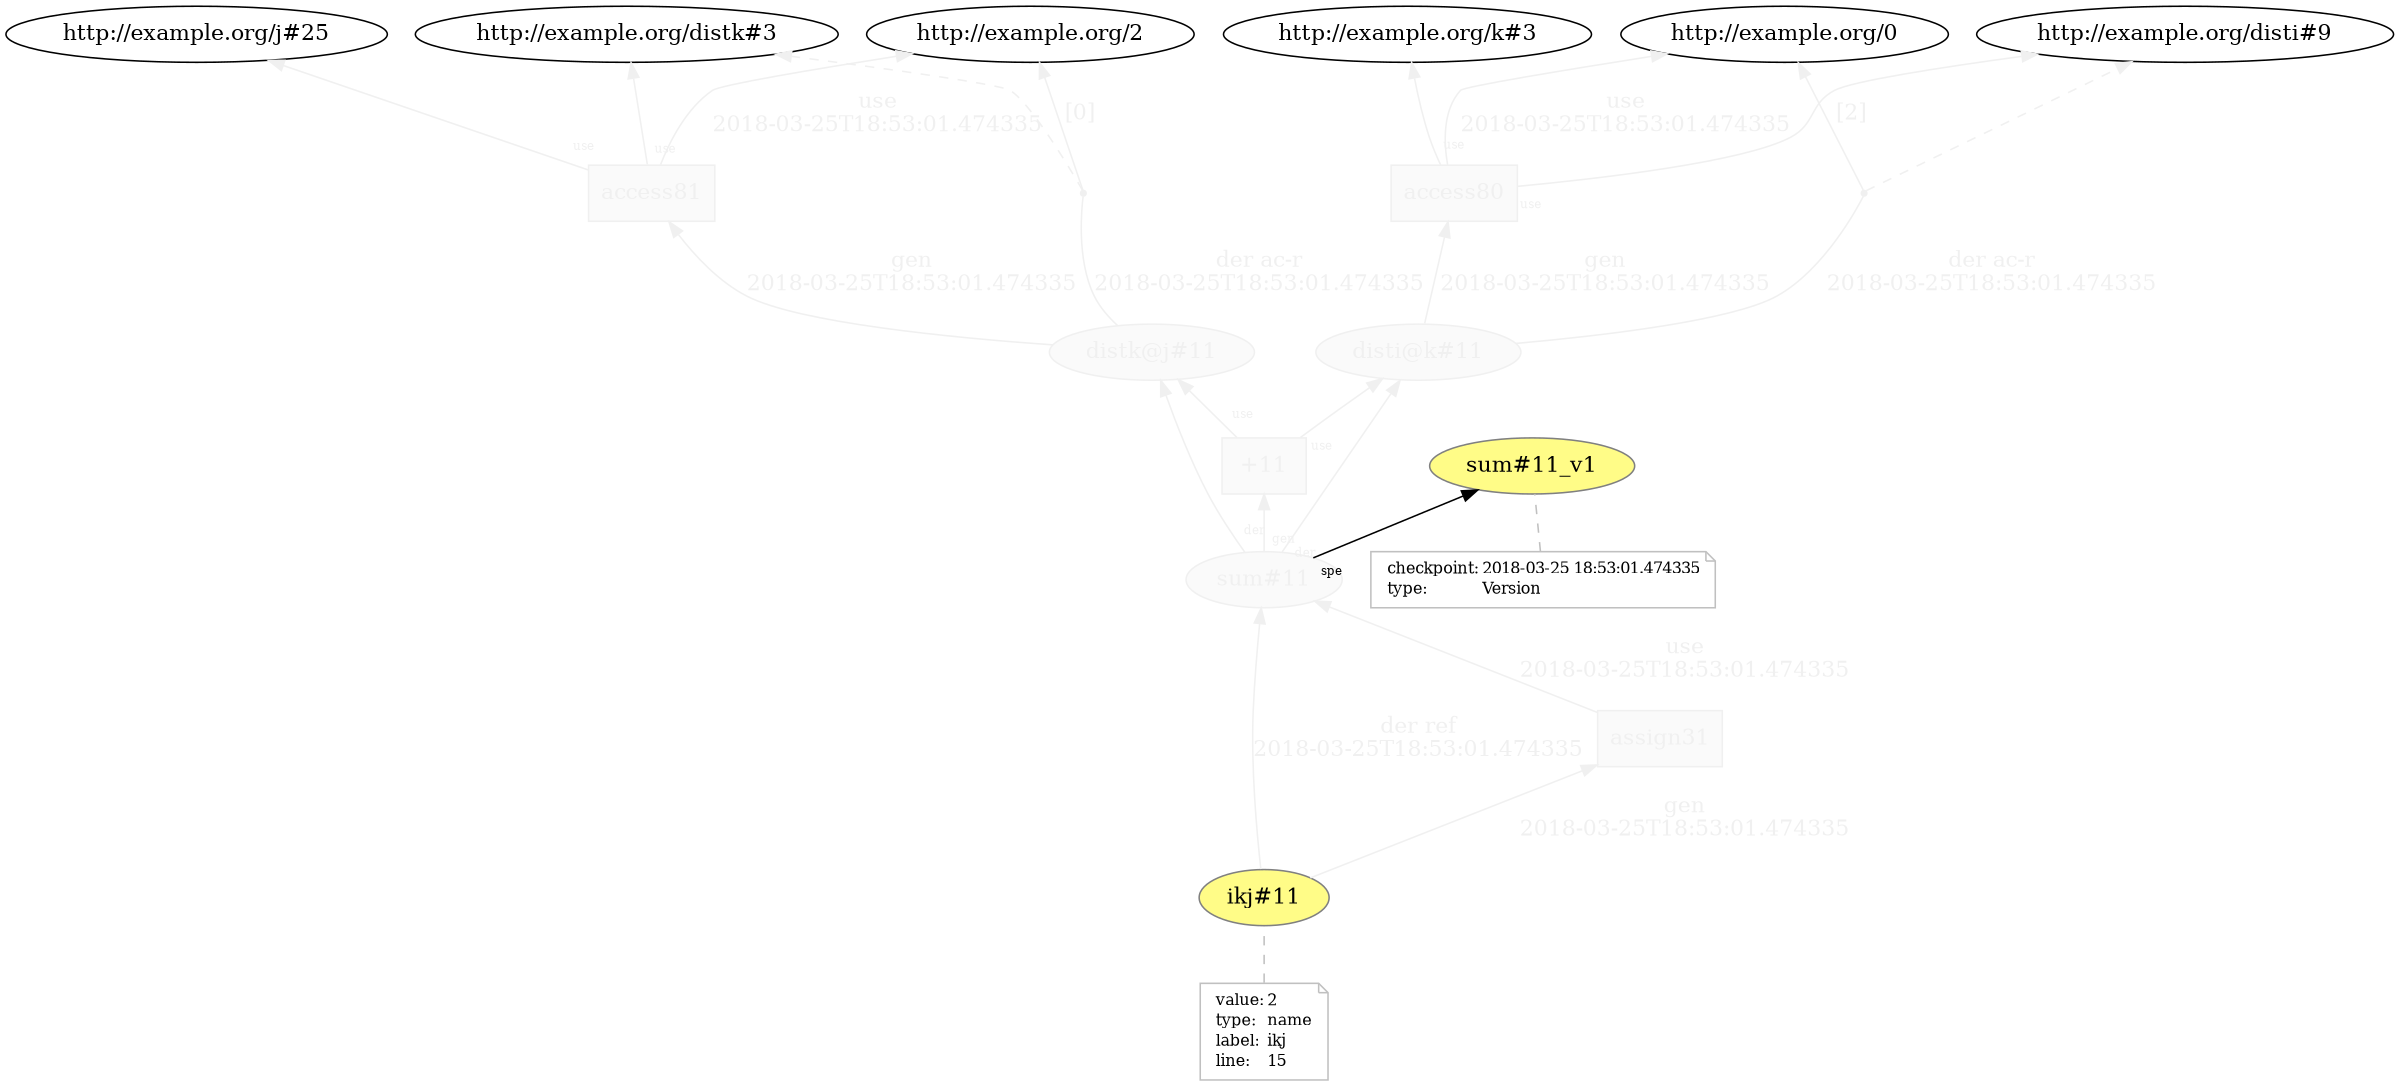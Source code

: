 digraph "PROV" { size="16,12"; rankdir="BT";
"http://example.org/disti@k#11" [fillcolor="#FAFAFA",color="#F0F0F0",style="filled",fontcolor="#F0F0F0",label="disti@k#11",URL="http://example.org/disti@k#11"]
"http://example.org/access80" [fillcolor="#FAFAFA",color="#F0F0F0",shape="polygon",sides="4",style="filled",fontcolor="#F0F0F0",label="access80",URL="http://example.org/access80"]
"bn0" [shape="point",label="",fontcolor="#F0F0F0",color="#F0F0F0"]
"http://example.org/disti@k#11" -> "bn0" [fontsize="14",distance="1.5",angle="60.0",rotation="20",label="der ac-r
2018-03-25T18:53:01.474335",arrowhead="none",fontcolor="#F0F0F0",color="#F0F0F0"]
"bn0" -> "http://example.org/disti#9" [style="dashed",fontcolor="#F0F0F0",color="#F0F0F0"]
"bn0" -> "http://example.org/0" [fontsize="14",distance="1.5",angle="60.0",rotation="20",label="[2]",fontcolor="#F0F0F0",color="#F0F0F0"]
"http://example.org/access80" -> "http://example.org/disti#9" [labelfontsize="8",labeldistance="1.5",labelangle="60.0",rotation="20",taillabel="use",fontcolor="#F0F0F0",color="#F0F0F0"]
"http://example.org/access80" -> "http://example.org/k#3" [labelfontsize="8",labeldistance="1.5",labelangle="60.0",rotation="20",taillabel="use",fontcolor="#F0F0F0",color="#F0F0F0"]
"http://example.org/distk@j#11" [fillcolor="#FAFAFA",color="#F0F0F0",style="filled",fontcolor="#F0F0F0",label="distk@j#11",URL="http://example.org/distk@j#11"]
"http://example.org/access81" [fillcolor="#FAFAFA",color="#F0F0F0",shape="polygon",sides="4",style="filled",fontcolor="#F0F0F0",label="access81",URL="http://example.org/access81"]
"bn1" [shape="point",label="",fontcolor="#F0F0F0",color="#F0F0F0"]
"http://example.org/distk@j#11" -> "bn1" [fontsize="14",distance="1.5",angle="60.0",rotation="20",label="der ac-r
2018-03-25T18:53:01.474335",arrowhead="none",fontcolor="#F0F0F0",color="#F0F0F0"]
"bn1" -> "http://example.org/distk#3" [style="dashed",fontcolor="#F0F0F0",color="#F0F0F0"]
"bn1" -> "http://example.org/2" [fontsize="14",distance="1.5",angle="60.0",rotation="20",label="[0]",fontcolor="#F0F0F0",color="#F0F0F0"]
"http://example.org/access81" -> "http://example.org/distk#3" [labelfontsize="8",labeldistance="1.5",labelangle="60.0",rotation="20",taillabel="use",fontcolor="#F0F0F0",color="#F0F0F0"]
"http://example.org/access81" -> "http://example.org/j#25" [labelfontsize="8",labeldistance="1.5",labelangle="60.0",rotation="20",taillabel="use",fontcolor="#F0F0F0",color="#F0F0F0"]
"http://example.org/sum#11" [fillcolor="#FAFAFA",color="#F0F0F0",style="filled",fontcolor="#F0F0F0",label="sum#11",URL="http://example.org/sum#11"]
"http://example.org/sum#11_v1" [fillcolor="#FFFC87",color="#808080",style="filled",label="sum#11_v1",URL="http://example.org/sum#11_v1"]
"http://example.org/sum#11_v1-attrs" [color="gray",shape="note",fontsize="10",fontcolor="black",label=<<TABLE cellpadding="0" border="0">
	<TR>
	    <TD align="left">checkpoint:</TD>
	    <TD align="left">2018-03-25 18:53:01.474335</TD>
	</TR>
	<TR>
	    <TD align="left">type:</TD>
	    <TD align="left">Version</TD>
	</TR>
</TABLE>>]
"http://example.org/sum#11_v1-attrs" -> "http://example.org/sum#11_v1" [color="gray",style="dashed",arrowhead="none"]
"http://example.org/sum#11" -> "http://example.org/sum#11_v1" [labelfontsize="8",labeldistance="1.5",labelangle="60.0",rotation="20",taillabel="spe"]
"http://example.org/+11" [fillcolor="#FAFAFA",color="#F0F0F0",shape="polygon",sides="4",style="filled",fontcolor="#F0F0F0",label="+11",URL="http://example.org/+11"]
"http://example.org/sum#11" -> "http://example.org/disti@k#11" [labelfontsize="8",labeldistance="1.5",labelangle="60.0",rotation="20",taillabel="der",fontcolor="#F0F0F0",color="#F0F0F0"]
"http://example.org/sum#11" -> "http://example.org/distk@j#11" [labelfontsize="8",labeldistance="1.5",labelangle="60.0",rotation="20",taillabel="der",fontcolor="#F0F0F0",color="#F0F0F0"]
"http://example.org/ikj#11" [fillcolor="#FFFC87",color="#808080",style="filled",label="ikj#11",URL="http://example.org/ikj#11"]
"http://example.org/ikj#11-attrs" [color="gray",shape="note",fontsize="10",fontcolor="black",label=<<TABLE cellpadding="0" border="0">
	<TR>
	    <TD align="left">value:</TD>
	    <TD align="left">2</TD>
	</TR>
	<TR>
	    <TD align="left">type:</TD>
	    <TD align="left">name</TD>
	</TR>
	<TR>
	    <TD align="left">label:</TD>
	    <TD align="left">ikj</TD>
	</TR>
	<TR>
	    <TD align="left">line:</TD>
	    <TD align="left">15</TD>
	</TR>
</TABLE>>]
"http://example.org/ikj#11-attrs" -> "http://example.org/ikj#11" [color="gray",style="dashed",arrowhead="none"]
"http://example.org/assign31" [fillcolor="#FAFAFA",color="#F0F0F0",shape="polygon",sides="4",style="filled",fontcolor="#F0F0F0",label="assign31",URL="http://example.org/assign31"]
"http://example.org/ikj#11" -> "http://example.org/sum#11" [fontsize="14",distance="1.5",angle="60.0",rotation="20",label="der ref
2018-03-25T18:53:01.474335",fontcolor="#F0F0F0",color="#F0F0F0"]
"http://example.org/assign31" -> "http://example.org/sum#11" [fontsize="14",distance="1.5",angle="60.0",rotation="20",label="use
2018-03-25T18:53:01.474335",fontcolor="#F0F0F0",color="#F0F0F0"]
"http://example.org/+11" -> "http://example.org/distk@j#11" [labelfontsize="8",labeldistance="1.5",labelangle="60.0",rotation="20",taillabel="use",fontcolor="#F0F0F0",color="#F0F0F0"]
"http://example.org/+11" -> "http://example.org/disti@k#11" [labelfontsize="8",labeldistance="1.5",labelangle="60.0",rotation="20",taillabel="use",fontcolor="#F0F0F0",color="#F0F0F0"]
"http://example.org/access80" -> "http://example.org/0" [fontsize="14",distance="1.5",angle="60.0",rotation="20",label="use
2018-03-25T18:53:01.474335",fontcolor="#F0F0F0",color="#F0F0F0"]
"http://example.org/access81" -> "http://example.org/2" [fontsize="14",distance="1.5",angle="60.0",rotation="20",label="use
2018-03-25T18:53:01.474335",fontcolor="#F0F0F0",color="#F0F0F0"]
"http://example.org/ikj#11" -> "http://example.org/assign31" [fontsize="14",distance="1.5",angle="60.0",rotation="20",label="gen
2018-03-25T18:53:01.474335",fontcolor="#F0F0F0",color="#F0F0F0"]
"http://example.org/sum#11" -> "http://example.org/+11" [labelfontsize="8",labeldistance="1.5",labelangle="60.0",rotation="20",taillabel="gen",fontcolor="#F0F0F0",color="#F0F0F0"]
"http://example.org/distk@j#11" -> "http://example.org/access81" [fontsize="14",distance="1.5",angle="60.0",rotation="20",label="gen
2018-03-25T18:53:01.474335",fontcolor="#F0F0F0",color="#F0F0F0"]
"http://example.org/disti@k#11" -> "http://example.org/access80" [fontsize="14",distance="1.5",angle="60.0",rotation="20",label="gen
2018-03-25T18:53:01.474335",fontcolor="#F0F0F0",color="#F0F0F0"]
}